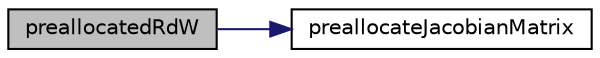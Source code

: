 digraph "preallocatedRdW"
{
  bgcolor="transparent";
  edge [fontname="Helvetica",fontsize="10",labelfontname="Helvetica",labelfontsize="10"];
  node [fontname="Helvetica",fontsize="10",shape=record];
  rankdir="LR";
  Node137 [label="preallocatedRdW",height=0.2,width=0.4,color="black", fillcolor="grey75", style="filled", fontcolor="black"];
  Node137 -> Node138 [color="midnightblue",fontsize="10",style="solid",fontname="Helvetica"];
  Node138 [label="preallocateJacobianMatrix",height=0.2,width=0.4,color="black",URL="$classFoam_1_1DAJacCondRdW.html#a6c214321d1c70a76bcf00e363daa76cb",tooltip="compute preallocation vectors "];
}
